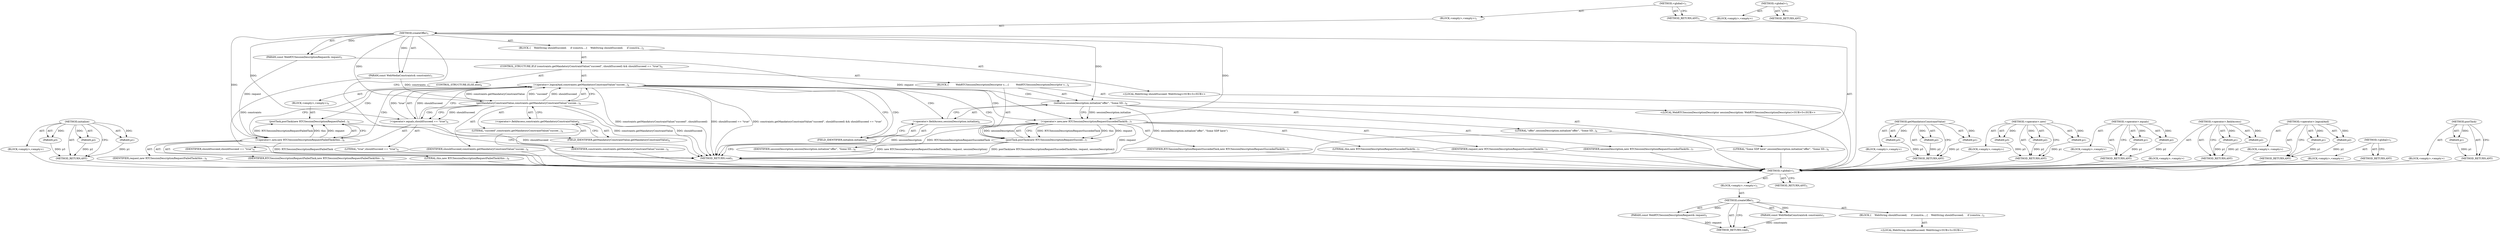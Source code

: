 digraph "&lt;global&gt;" {
vulnerable_101 [label=<(METHOD,initialize)>];
vulnerable_102 [label=<(PARAM,p1)>];
vulnerable_103 [label=<(PARAM,p2)>];
vulnerable_104 [label=<(PARAM,p3)>];
vulnerable_105 [label=<(BLOCK,&lt;empty&gt;,&lt;empty&gt;)>];
vulnerable_106 [label=<(METHOD_RETURN,ANY)>];
vulnerable_6 [label=<(METHOD,&lt;global&gt;)<SUB>1</SUB>>];
vulnerable_7 [label=<(BLOCK,&lt;empty&gt;,&lt;empty&gt;)<SUB>1</SUB>>];
vulnerable_8 [label=<(METHOD,createOffer)<SUB>1</SUB>>];
vulnerable_9 [label=<(PARAM,const WebRTCSessionDescriptionRequest&amp; request)<SUB>1</SUB>>];
vulnerable_10 [label=<(PARAM,const WebMediaConstraints&amp; constraints)<SUB>1</SUB>>];
vulnerable_11 [label=<(BLOCK,{
    WebString shouldSucceed;
     if (constra...,{
    WebString shouldSucceed;
     if (constra...)<SUB>2</SUB>>];
vulnerable_12 [label="<(LOCAL,WebString shouldSucceed: WebString)<SUB>3</SUB>>"];
vulnerable_13 [label=<(CONTROL_STRUCTURE,IF,if (constraints.getMandatoryConstraintValue(&quot;succeed&quot;, shouldSucceed) &amp;&amp; shouldSucceed == &quot;true&quot;))<SUB>4</SUB>>];
vulnerable_14 [label=<(&lt;operator&gt;.logicalAnd,constraints.getMandatoryConstraintValue(&quot;succee...)<SUB>4</SUB>>];
vulnerable_15 [label=<(getMandatoryConstraintValue,constraints.getMandatoryConstraintValue(&quot;succee...)<SUB>4</SUB>>];
vulnerable_16 [label=<(&lt;operator&gt;.fieldAccess,constraints.getMandatoryConstraintValue)<SUB>4</SUB>>];
vulnerable_17 [label=<(IDENTIFIER,constraints,constraints.getMandatoryConstraintValue(&quot;succee...)<SUB>4</SUB>>];
vulnerable_18 [label=<(FIELD_IDENTIFIER,getMandatoryConstraintValue,getMandatoryConstraintValue)<SUB>4</SUB>>];
vulnerable_19 [label=<(LITERAL,&quot;succeed&quot;,constraints.getMandatoryConstraintValue(&quot;succee...)<SUB>4</SUB>>];
vulnerable_20 [label=<(IDENTIFIER,shouldSucceed,constraints.getMandatoryConstraintValue(&quot;succee...)<SUB>4</SUB>>];
vulnerable_21 [label=<(&lt;operator&gt;.equals,shouldSucceed == &quot;true&quot;)<SUB>4</SUB>>];
vulnerable_22 [label=<(IDENTIFIER,shouldSucceed,shouldSucceed == &quot;true&quot;)<SUB>4</SUB>>];
vulnerable_23 [label=<(LITERAL,&quot;true&quot;,shouldSucceed == &quot;true&quot;)<SUB>4</SUB>>];
vulnerable_24 [label=<(BLOCK,{
         WebRTCSessionDescriptionDescriptor s...,{
         WebRTCSessionDescriptionDescriptor s...)<SUB>4</SUB>>];
vulnerable_25 [label="<(LOCAL,WebRTCSessionDescriptionDescriptor sessionDescription: WebRTCSessionDescriptionDescriptor)<SUB>5</SUB>>"];
vulnerable_26 [label=<(initialize,sessionDescription.initialize(&quot;offer&quot;, &quot;Some SD...)<SUB>6</SUB>>];
vulnerable_27 [label=<(&lt;operator&gt;.fieldAccess,sessionDescription.initialize)<SUB>6</SUB>>];
vulnerable_28 [label=<(IDENTIFIER,sessionDescription,sessionDescription.initialize(&quot;offer&quot;, &quot;Some SD...)<SUB>6</SUB>>];
vulnerable_29 [label=<(FIELD_IDENTIFIER,initialize,initialize)<SUB>6</SUB>>];
vulnerable_30 [label=<(LITERAL,&quot;offer&quot;,sessionDescription.initialize(&quot;offer&quot;, &quot;Some SD...)<SUB>6</SUB>>];
vulnerable_31 [label=<(LITERAL,&quot;Some SDP here&quot;,sessionDescription.initialize(&quot;offer&quot;, &quot;Some SD...)<SUB>6</SUB>>];
vulnerable_32 [label=<(postTask,postTask(new RTCSessionDescriptionRequestSucced...)<SUB>7</SUB>>];
vulnerable_33 [label=<(&lt;operator&gt;.new,new RTCSessionDescriptionRequestSuccededTask(th...)<SUB>7</SUB>>];
vulnerable_34 [label=<(IDENTIFIER,RTCSessionDescriptionRequestSuccededTask,new RTCSessionDescriptionRequestSuccededTask(th...)<SUB>7</SUB>>];
vulnerable_35 [label=<(LITERAL,this,new RTCSessionDescriptionRequestSuccededTask(th...)<SUB>7</SUB>>];
vulnerable_36 [label=<(IDENTIFIER,request,new RTCSessionDescriptionRequestSuccededTask(th...)<SUB>7</SUB>>];
vulnerable_37 [label=<(IDENTIFIER,sessionDescription,new RTCSessionDescriptionRequestSuccededTask(th...)<SUB>7</SUB>>];
vulnerable_38 [label=<(CONTROL_STRUCTURE,ELSE,else)<SUB>9</SUB>>];
vulnerable_39 [label=<(BLOCK,&lt;empty&gt;,&lt;empty&gt;)<SUB>9</SUB>>];
vulnerable_40 [label=<(postTask,postTask(new RTCSessionDescriptionRequestFailed...)<SUB>9</SUB>>];
vulnerable_41 [label=<(&lt;operator&gt;.new,new RTCSessionDescriptionRequestFailedTask(this...)<SUB>9</SUB>>];
vulnerable_42 [label=<(IDENTIFIER,RTCSessionDescriptionRequestFailedTask,new RTCSessionDescriptionRequestFailedTask(this...)<SUB>9</SUB>>];
vulnerable_43 [label=<(LITERAL,this,new RTCSessionDescriptionRequestFailedTask(this...)<SUB>9</SUB>>];
vulnerable_44 [label=<(IDENTIFIER,request,new RTCSessionDescriptionRequestFailedTask(this...)<SUB>9</SUB>>];
vulnerable_45 [label=<(METHOD_RETURN,void)<SUB>1</SUB>>];
vulnerable_47 [label=<(METHOD_RETURN,ANY)<SUB>1</SUB>>];
vulnerable_85 [label=<(METHOD,getMandatoryConstraintValue)>];
vulnerable_86 [label=<(PARAM,p1)>];
vulnerable_87 [label=<(PARAM,p2)>];
vulnerable_88 [label=<(PARAM,p3)>];
vulnerable_89 [label=<(BLOCK,&lt;empty&gt;,&lt;empty&gt;)>];
vulnerable_90 [label=<(METHOD_RETURN,ANY)>];
vulnerable_111 [label=<(METHOD,&lt;operator&gt;.new)>];
vulnerable_112 [label=<(PARAM,p1)>];
vulnerable_113 [label=<(PARAM,p2)>];
vulnerable_114 [label=<(PARAM,p3)>];
vulnerable_115 [label=<(BLOCK,&lt;empty&gt;,&lt;empty&gt;)>];
vulnerable_116 [label=<(METHOD_RETURN,ANY)>];
vulnerable_96 [label=<(METHOD,&lt;operator&gt;.equals)>];
vulnerable_97 [label=<(PARAM,p1)>];
vulnerable_98 [label=<(PARAM,p2)>];
vulnerable_99 [label=<(BLOCK,&lt;empty&gt;,&lt;empty&gt;)>];
vulnerable_100 [label=<(METHOD_RETURN,ANY)>];
vulnerable_91 [label=<(METHOD,&lt;operator&gt;.fieldAccess)>];
vulnerable_92 [label=<(PARAM,p1)>];
vulnerable_93 [label=<(PARAM,p2)>];
vulnerable_94 [label=<(BLOCK,&lt;empty&gt;,&lt;empty&gt;)>];
vulnerable_95 [label=<(METHOD_RETURN,ANY)>];
vulnerable_80 [label=<(METHOD,&lt;operator&gt;.logicalAnd)>];
vulnerable_81 [label=<(PARAM,p1)>];
vulnerable_82 [label=<(PARAM,p2)>];
vulnerable_83 [label=<(BLOCK,&lt;empty&gt;,&lt;empty&gt;)>];
vulnerable_84 [label=<(METHOD_RETURN,ANY)>];
vulnerable_74 [label=<(METHOD,&lt;global&gt;)<SUB>1</SUB>>];
vulnerable_75 [label=<(BLOCK,&lt;empty&gt;,&lt;empty&gt;)>];
vulnerable_76 [label=<(METHOD_RETURN,ANY)>];
vulnerable_107 [label=<(METHOD,postTask)>];
vulnerable_108 [label=<(PARAM,p1)>];
vulnerable_109 [label=<(BLOCK,&lt;empty&gt;,&lt;empty&gt;)>];
vulnerable_110 [label=<(METHOD_RETURN,ANY)>];
fixed_6 [label=<(METHOD,&lt;global&gt;)<SUB>1</SUB>>];
fixed_7 [label=<(BLOCK,&lt;empty&gt;,&lt;empty&gt;)<SUB>1</SUB>>];
fixed_8 [label=<(METHOD,createOffer)<SUB>1</SUB>>];
fixed_9 [label=<(PARAM,const WebRTCSessionDescriptionRequest&amp; request)<SUB>1</SUB>>];
fixed_10 [label=<(PARAM,const WebMediaConstraints&amp; constraints)<SUB>1</SUB>>];
fixed_11 [label=<(BLOCK,{
    WebString shouldSucceed;
     if (constra...,{
    WebString shouldSucceed;
     if (constra...)<SUB>2</SUB>>];
fixed_12 [label="<(LOCAL,WebString shouldSucceed: WebString)<SUB>3</SUB>>"];
fixed_13 [label=<(METHOD_RETURN,void)<SUB>1</SUB>>];
fixed_15 [label=<(METHOD_RETURN,ANY)<SUB>1</SUB>>];
fixed_28 [label=<(METHOD,&lt;global&gt;)<SUB>1</SUB>>];
fixed_29 [label=<(BLOCK,&lt;empty&gt;,&lt;empty&gt;)>];
fixed_30 [label=<(METHOD_RETURN,ANY)>];
vulnerable_101 -> vulnerable_102  [key=0, label="AST: "];
vulnerable_101 -> vulnerable_102  [key=1, label="DDG: "];
vulnerable_101 -> vulnerable_105  [key=0, label="AST: "];
vulnerable_101 -> vulnerable_103  [key=0, label="AST: "];
vulnerable_101 -> vulnerable_103  [key=1, label="DDG: "];
vulnerable_101 -> vulnerable_106  [key=0, label="AST: "];
vulnerable_101 -> vulnerable_106  [key=1, label="CFG: "];
vulnerable_101 -> vulnerable_104  [key=0, label="AST: "];
vulnerable_101 -> vulnerable_104  [key=1, label="DDG: "];
vulnerable_102 -> vulnerable_106  [key=0, label="DDG: p1"];
vulnerable_103 -> vulnerable_106  [key=0, label="DDG: p2"];
vulnerable_104 -> vulnerable_106  [key=0, label="DDG: p3"];
vulnerable_105 -> fixed_6  [key=0];
vulnerable_106 -> fixed_6  [key=0];
vulnerable_6 -> vulnerable_7  [key=0, label="AST: "];
vulnerable_6 -> vulnerable_47  [key=0, label="AST: "];
vulnerable_6 -> vulnerable_47  [key=1, label="CFG: "];
vulnerable_7 -> vulnerable_8  [key=0, label="AST: "];
vulnerable_8 -> vulnerable_9  [key=0, label="AST: "];
vulnerable_8 -> vulnerable_9  [key=1, label="DDG: "];
vulnerable_8 -> vulnerable_10  [key=0, label="AST: "];
vulnerable_8 -> vulnerable_10  [key=1, label="DDG: "];
vulnerable_8 -> vulnerable_11  [key=0, label="AST: "];
vulnerable_8 -> vulnerable_45  [key=0, label="AST: "];
vulnerable_8 -> vulnerable_18  [key=0, label="CFG: "];
vulnerable_8 -> vulnerable_15  [key=0, label="DDG: "];
vulnerable_8 -> vulnerable_21  [key=0, label="DDG: "];
vulnerable_8 -> vulnerable_26  [key=0, label="DDG: "];
vulnerable_8 -> vulnerable_33  [key=0, label="DDG: "];
vulnerable_8 -> vulnerable_41  [key=0, label="DDG: "];
vulnerable_9 -> vulnerable_33  [key=0, label="DDG: request"];
vulnerable_9 -> vulnerable_41  [key=0, label="DDG: request"];
vulnerable_10 -> vulnerable_45  [key=0, label="DDG: constraints"];
vulnerable_10 -> vulnerable_15  [key=0, label="DDG: constraints"];
vulnerable_11 -> vulnerable_12  [key=0, label="AST: "];
vulnerable_11 -> vulnerable_13  [key=0, label="AST: "];
vulnerable_12 -> fixed_6  [key=0];
vulnerable_13 -> vulnerable_14  [key=0, label="AST: "];
vulnerable_13 -> vulnerable_24  [key=0, label="AST: "];
vulnerable_13 -> vulnerable_38  [key=0, label="AST: "];
vulnerable_14 -> vulnerable_15  [key=0, label="AST: "];
vulnerable_14 -> vulnerable_21  [key=0, label="AST: "];
vulnerable_14 -> vulnerable_29  [key=0, label="CFG: "];
vulnerable_14 -> vulnerable_29  [key=1, label="CDG: "];
vulnerable_14 -> vulnerable_41  [key=0, label="CFG: "];
vulnerable_14 -> vulnerable_41  [key=1, label="CDG: "];
vulnerable_14 -> vulnerable_45  [key=0, label="DDG: constraints.getMandatoryConstraintValue(&quot;succeed&quot;, shouldSucceed)"];
vulnerable_14 -> vulnerable_45  [key=1, label="DDG: shouldSucceed == &quot;true&quot;"];
vulnerable_14 -> vulnerable_45  [key=2, label="DDG: constraints.getMandatoryConstraintValue(&quot;succeed&quot;, shouldSucceed) &amp;&amp; shouldSucceed == &quot;true&quot;"];
vulnerable_14 -> vulnerable_40  [key=0, label="CDG: "];
vulnerable_14 -> vulnerable_32  [key=0, label="CDG: "];
vulnerable_14 -> vulnerable_33  [key=0, label="CDG: "];
vulnerable_14 -> vulnerable_26  [key=0, label="CDG: "];
vulnerable_14 -> vulnerable_27  [key=0, label="CDG: "];
vulnerable_15 -> vulnerable_16  [key=0, label="AST: "];
vulnerable_15 -> vulnerable_19  [key=0, label="AST: "];
vulnerable_15 -> vulnerable_20  [key=0, label="AST: "];
vulnerable_15 -> vulnerable_14  [key=0, label="CFG: "];
vulnerable_15 -> vulnerable_14  [key=1, label="DDG: constraints.getMandatoryConstraintValue"];
vulnerable_15 -> vulnerable_14  [key=2, label="DDG: &quot;succeed&quot;"];
vulnerable_15 -> vulnerable_14  [key=3, label="DDG: shouldSucceed"];
vulnerable_15 -> vulnerable_21  [key=0, label="CFG: "];
vulnerable_15 -> vulnerable_21  [key=1, label="DDG: shouldSucceed"];
vulnerable_15 -> vulnerable_21  [key=2, label="CDG: "];
vulnerable_15 -> vulnerable_45  [key=0, label="DDG: constraints.getMandatoryConstraintValue"];
vulnerable_15 -> vulnerable_45  [key=1, label="DDG: shouldSucceed"];
vulnerable_16 -> vulnerable_17  [key=0, label="AST: "];
vulnerable_16 -> vulnerable_18  [key=0, label="AST: "];
vulnerable_16 -> vulnerable_15  [key=0, label="CFG: "];
vulnerable_17 -> fixed_6  [key=0];
vulnerable_18 -> vulnerable_16  [key=0, label="CFG: "];
vulnerable_19 -> fixed_6  [key=0];
vulnerable_20 -> fixed_6  [key=0];
vulnerable_21 -> vulnerable_22  [key=0, label="AST: "];
vulnerable_21 -> vulnerable_23  [key=0, label="AST: "];
vulnerable_21 -> vulnerable_14  [key=0, label="CFG: "];
vulnerable_21 -> vulnerable_14  [key=1, label="DDG: shouldSucceed"];
vulnerable_21 -> vulnerable_14  [key=2, label="DDG: &quot;true&quot;"];
vulnerable_21 -> vulnerable_45  [key=0, label="DDG: shouldSucceed"];
vulnerable_22 -> fixed_6  [key=0];
vulnerable_23 -> fixed_6  [key=0];
vulnerable_24 -> vulnerable_25  [key=0, label="AST: "];
vulnerable_24 -> vulnerable_26  [key=0, label="AST: "];
vulnerable_24 -> vulnerable_32  [key=0, label="AST: "];
vulnerable_25 -> fixed_6  [key=0];
vulnerable_26 -> vulnerable_27  [key=0, label="AST: "];
vulnerable_26 -> vulnerable_30  [key=0, label="AST: "];
vulnerable_26 -> vulnerable_31  [key=0, label="AST: "];
vulnerable_26 -> vulnerable_33  [key=0, label="CFG: "];
vulnerable_26 -> vulnerable_33  [key=1, label="DDG: sessionDescription.initialize"];
vulnerable_26 -> vulnerable_45  [key=0, label="DDG: sessionDescription.initialize(&quot;offer&quot;, &quot;Some SDP here&quot;)"];
vulnerable_27 -> vulnerable_28  [key=0, label="AST: "];
vulnerable_27 -> vulnerable_29  [key=0, label="AST: "];
vulnerable_27 -> vulnerable_26  [key=0, label="CFG: "];
vulnerable_28 -> fixed_6  [key=0];
vulnerable_29 -> vulnerable_27  [key=0, label="CFG: "];
vulnerable_30 -> fixed_6  [key=0];
vulnerable_31 -> fixed_6  [key=0];
vulnerable_32 -> vulnerable_33  [key=0, label="AST: "];
vulnerable_32 -> vulnerable_45  [key=0, label="CFG: "];
vulnerable_32 -> vulnerable_45  [key=1, label="DDG: new RTCSessionDescriptionRequestSuccededTask(this, request, sessionDescription)"];
vulnerable_32 -> vulnerable_45  [key=2, label="DDG: postTask(new RTCSessionDescriptionRequestSuccededTask(this, request, sessionDescription))"];
vulnerable_33 -> vulnerable_34  [key=0, label="AST: "];
vulnerable_33 -> vulnerable_35  [key=0, label="AST: "];
vulnerable_33 -> vulnerable_36  [key=0, label="AST: "];
vulnerable_33 -> vulnerable_37  [key=0, label="AST: "];
vulnerable_33 -> vulnerable_32  [key=0, label="CFG: "];
vulnerable_33 -> vulnerable_32  [key=1, label="DDG: RTCSessionDescriptionRequestSuccededTask"];
vulnerable_33 -> vulnerable_32  [key=2, label="DDG: this"];
vulnerable_33 -> vulnerable_32  [key=3, label="DDG: request"];
vulnerable_33 -> vulnerable_32  [key=4, label="DDG: sessionDescription"];
vulnerable_33 -> vulnerable_45  [key=0, label="DDG: request"];
vulnerable_33 -> vulnerable_45  [key=1, label="DDG: sessionDescription"];
vulnerable_33 -> vulnerable_45  [key=2, label="DDG: RTCSessionDescriptionRequestSuccededTask"];
vulnerable_34 -> fixed_6  [key=0];
vulnerable_35 -> fixed_6  [key=0];
vulnerable_36 -> fixed_6  [key=0];
vulnerable_37 -> fixed_6  [key=0];
vulnerable_38 -> vulnerable_39  [key=0, label="AST: "];
vulnerable_39 -> vulnerable_40  [key=0, label="AST: "];
vulnerable_40 -> vulnerable_41  [key=0, label="AST: "];
vulnerable_40 -> vulnerable_45  [key=0, label="CFG: "];
vulnerable_41 -> vulnerable_42  [key=0, label="AST: "];
vulnerable_41 -> vulnerable_43  [key=0, label="AST: "];
vulnerable_41 -> vulnerable_44  [key=0, label="AST: "];
vulnerable_41 -> vulnerable_40  [key=0, label="CFG: "];
vulnerable_41 -> vulnerable_40  [key=1, label="DDG: RTCSessionDescriptionRequestFailedTask"];
vulnerable_41 -> vulnerable_40  [key=2, label="DDG: this"];
vulnerable_41 -> vulnerable_40  [key=3, label="DDG: request"];
vulnerable_41 -> vulnerable_45  [key=0, label="DDG: RTCSessionDescriptionRequestFailedTask"];
vulnerable_42 -> fixed_6  [key=0];
vulnerable_43 -> fixed_6  [key=0];
vulnerable_44 -> fixed_6  [key=0];
vulnerable_45 -> fixed_6  [key=0];
vulnerable_47 -> fixed_6  [key=0];
vulnerable_85 -> vulnerable_86  [key=0, label="AST: "];
vulnerable_85 -> vulnerable_86  [key=1, label="DDG: "];
vulnerable_85 -> vulnerable_89  [key=0, label="AST: "];
vulnerable_85 -> vulnerable_87  [key=0, label="AST: "];
vulnerable_85 -> vulnerable_87  [key=1, label="DDG: "];
vulnerable_85 -> vulnerable_90  [key=0, label="AST: "];
vulnerable_85 -> vulnerable_90  [key=1, label="CFG: "];
vulnerable_85 -> vulnerable_88  [key=0, label="AST: "];
vulnerable_85 -> vulnerable_88  [key=1, label="DDG: "];
vulnerable_86 -> vulnerable_90  [key=0, label="DDG: p1"];
vulnerable_87 -> vulnerable_90  [key=0, label="DDG: p2"];
vulnerable_88 -> vulnerable_90  [key=0, label="DDG: p3"];
vulnerable_89 -> fixed_6  [key=0];
vulnerable_90 -> fixed_6  [key=0];
vulnerable_111 -> vulnerable_112  [key=0, label="AST: "];
vulnerable_111 -> vulnerable_112  [key=1, label="DDG: "];
vulnerable_111 -> vulnerable_115  [key=0, label="AST: "];
vulnerable_111 -> vulnerable_113  [key=0, label="AST: "];
vulnerable_111 -> vulnerable_113  [key=1, label="DDG: "];
vulnerable_111 -> vulnerable_116  [key=0, label="AST: "];
vulnerable_111 -> vulnerable_116  [key=1, label="CFG: "];
vulnerable_111 -> vulnerable_114  [key=0, label="AST: "];
vulnerable_111 -> vulnerable_114  [key=1, label="DDG: "];
vulnerable_112 -> vulnerable_116  [key=0, label="DDG: p1"];
vulnerable_113 -> vulnerable_116  [key=0, label="DDG: p2"];
vulnerable_114 -> vulnerable_116  [key=0, label="DDG: p3"];
vulnerable_115 -> fixed_6  [key=0];
vulnerable_116 -> fixed_6  [key=0];
vulnerable_96 -> vulnerable_97  [key=0, label="AST: "];
vulnerable_96 -> vulnerable_97  [key=1, label="DDG: "];
vulnerable_96 -> vulnerable_99  [key=0, label="AST: "];
vulnerable_96 -> vulnerable_98  [key=0, label="AST: "];
vulnerable_96 -> vulnerable_98  [key=1, label="DDG: "];
vulnerable_96 -> vulnerable_100  [key=0, label="AST: "];
vulnerable_96 -> vulnerable_100  [key=1, label="CFG: "];
vulnerable_97 -> vulnerable_100  [key=0, label="DDG: p1"];
vulnerable_98 -> vulnerable_100  [key=0, label="DDG: p2"];
vulnerable_99 -> fixed_6  [key=0];
vulnerable_100 -> fixed_6  [key=0];
vulnerable_91 -> vulnerable_92  [key=0, label="AST: "];
vulnerable_91 -> vulnerable_92  [key=1, label="DDG: "];
vulnerable_91 -> vulnerable_94  [key=0, label="AST: "];
vulnerable_91 -> vulnerable_93  [key=0, label="AST: "];
vulnerable_91 -> vulnerable_93  [key=1, label="DDG: "];
vulnerable_91 -> vulnerable_95  [key=0, label="AST: "];
vulnerable_91 -> vulnerable_95  [key=1, label="CFG: "];
vulnerable_92 -> vulnerable_95  [key=0, label="DDG: p1"];
vulnerable_93 -> vulnerable_95  [key=0, label="DDG: p2"];
vulnerable_94 -> fixed_6  [key=0];
vulnerable_95 -> fixed_6  [key=0];
vulnerable_80 -> vulnerable_81  [key=0, label="AST: "];
vulnerable_80 -> vulnerable_81  [key=1, label="DDG: "];
vulnerable_80 -> vulnerable_83  [key=0, label="AST: "];
vulnerable_80 -> vulnerable_82  [key=0, label="AST: "];
vulnerable_80 -> vulnerable_82  [key=1, label="DDG: "];
vulnerable_80 -> vulnerable_84  [key=0, label="AST: "];
vulnerable_80 -> vulnerable_84  [key=1, label="CFG: "];
vulnerable_81 -> vulnerable_84  [key=0, label="DDG: p1"];
vulnerable_82 -> vulnerable_84  [key=0, label="DDG: p2"];
vulnerable_83 -> fixed_6  [key=0];
vulnerable_84 -> fixed_6  [key=0];
vulnerable_74 -> vulnerable_75  [key=0, label="AST: "];
vulnerable_74 -> vulnerable_76  [key=0, label="AST: "];
vulnerable_74 -> vulnerable_76  [key=1, label="CFG: "];
vulnerable_75 -> fixed_6  [key=0];
vulnerable_76 -> fixed_6  [key=0];
vulnerable_107 -> vulnerable_108  [key=0, label="AST: "];
vulnerable_107 -> vulnerable_108  [key=1, label="DDG: "];
vulnerable_107 -> vulnerable_109  [key=0, label="AST: "];
vulnerable_107 -> vulnerable_110  [key=0, label="AST: "];
vulnerable_107 -> vulnerable_110  [key=1, label="CFG: "];
vulnerable_108 -> vulnerable_110  [key=0, label="DDG: p1"];
vulnerable_109 -> fixed_6  [key=0];
vulnerable_110 -> fixed_6  [key=0];
fixed_6 -> fixed_7  [key=0, label="AST: "];
fixed_6 -> fixed_15  [key=0, label="AST: "];
fixed_6 -> fixed_15  [key=1, label="CFG: "];
fixed_7 -> fixed_8  [key=0, label="AST: "];
fixed_8 -> fixed_9  [key=0, label="AST: "];
fixed_8 -> fixed_9  [key=1, label="DDG: "];
fixed_8 -> fixed_10  [key=0, label="AST: "];
fixed_8 -> fixed_10  [key=1, label="DDG: "];
fixed_8 -> fixed_11  [key=0, label="AST: "];
fixed_8 -> fixed_13  [key=0, label="AST: "];
fixed_8 -> fixed_13  [key=1, label="CFG: "];
fixed_9 -> fixed_13  [key=0, label="DDG: request"];
fixed_10 -> fixed_13  [key=0, label="DDG: constraints"];
fixed_11 -> fixed_12  [key=0, label="AST: "];
fixed_28 -> fixed_29  [key=0, label="AST: "];
fixed_28 -> fixed_30  [key=0, label="AST: "];
fixed_28 -> fixed_30  [key=1, label="CFG: "];
}
